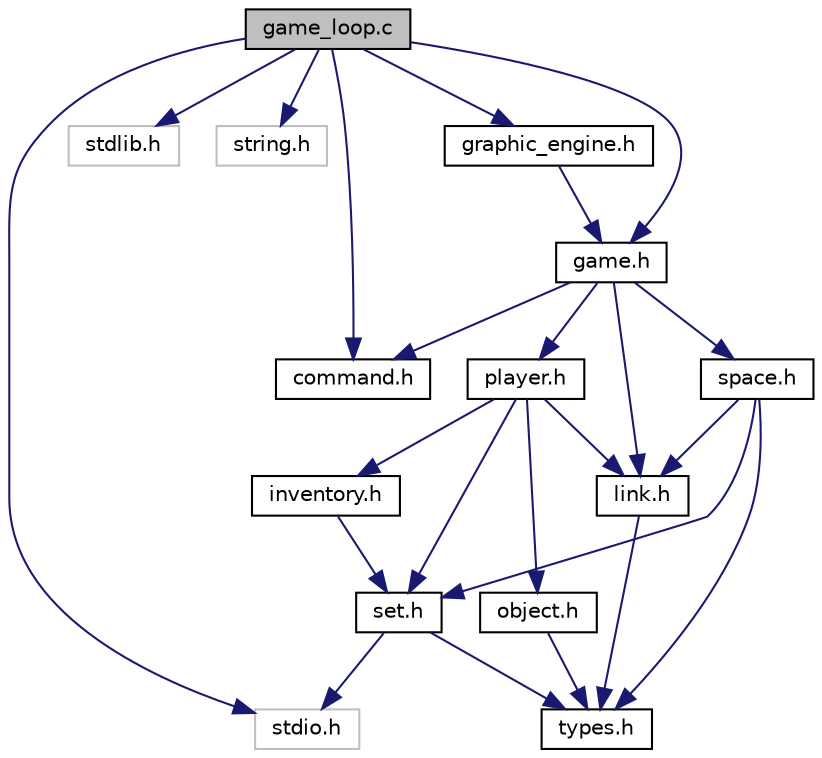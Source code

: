 digraph "game_loop.c"
{
  edge [fontname="Helvetica",fontsize="10",labelfontname="Helvetica",labelfontsize="10"];
  node [fontname="Helvetica",fontsize="10",shape=record];
  Node0 [label="game_loop.c",height=0.2,width=0.4,color="black", fillcolor="grey75", style="filled", fontcolor="black"];
  Node0 -> Node1 [color="midnightblue",fontsize="10",style="solid"];
  Node1 [label="stdio.h",height=0.2,width=0.4,color="grey75", fillcolor="white", style="filled"];
  Node0 -> Node2 [color="midnightblue",fontsize="10",style="solid"];
  Node2 [label="stdlib.h",height=0.2,width=0.4,color="grey75", fillcolor="white", style="filled"];
  Node0 -> Node3 [color="midnightblue",fontsize="10",style="solid"];
  Node3 [label="string.h",height=0.2,width=0.4,color="grey75", fillcolor="white", style="filled"];
  Node0 -> Node4 [color="midnightblue",fontsize="10",style="solid"];
  Node4 [label="graphic_engine.h",height=0.2,width=0.4,color="black", fillcolor="white", style="filled",URL="$graphic__engine_8h.html",tooltip="It defines a textual graphic engine. "];
  Node4 -> Node5 [color="midnightblue",fontsize="10",style="solid"];
  Node5 [label="game.h",height=0.2,width=0.4,color="black", fillcolor="white", style="filled",URL="$game_8h.html",tooltip="It defines the game&#39;s functions, commands implementation and game&#39;s structure. "];
  Node5 -> Node6 [color="midnightblue",fontsize="10",style="solid"];
  Node6 [label="command.h",height=0.2,width=0.4,color="black", fillcolor="white", style="filled",URL="$command_8h.html",tooltip="It implements the command interpreter. "];
  Node5 -> Node7 [color="midnightblue",fontsize="10",style="solid"];
  Node7 [label="player.h",height=0.2,width=0.4,color="black", fillcolor="white", style="filled",URL="$player_8h.html",tooltip="It defines a Player. "];
  Node7 -> Node8 [color="midnightblue",fontsize="10",style="solid"];
  Node8 [label="object.h",height=0.2,width=0.4,color="black", fillcolor="white", style="filled",URL="$object_8h_source.html"];
  Node8 -> Node9 [color="midnightblue",fontsize="10",style="solid"];
  Node9 [label="types.h",height=0.2,width=0.4,color="black", fillcolor="white", style="filled",URL="$types_8h.html",tooltip="It defines common types. "];
  Node7 -> Node10 [color="midnightblue",fontsize="10",style="solid"];
  Node10 [label="inventory.h",height=0.2,width=0.4,color="black", fillcolor="white", style="filled",URL="$inventory_8h.html",tooltip="It defines which how many objects the player is going to have. "];
  Node10 -> Node11 [color="midnightblue",fontsize="10",style="solid"];
  Node11 [label="set.h",height=0.2,width=0.4,color="black", fillcolor="white", style="filled",URL="$set_8h_source.html"];
  Node11 -> Node1 [color="midnightblue",fontsize="10",style="solid"];
  Node11 -> Node9 [color="midnightblue",fontsize="10",style="solid"];
  Node7 -> Node12 [color="midnightblue",fontsize="10",style="solid"];
  Node12 [label="link.h",height=0.2,width=0.4,color="black", fillcolor="white", style="filled",URL="$link_8h.html",tooltip="It defines the link, which spaces it links, and whether it open or closed. "];
  Node12 -> Node9 [color="midnightblue",fontsize="10",style="solid"];
  Node7 -> Node11 [color="midnightblue",fontsize="10",style="solid"];
  Node5 -> Node13 [color="midnightblue",fontsize="10",style="solid"];
  Node13 [label="space.h",height=0.2,width=0.4,color="black", fillcolor="white", style="filled",URL="$space_8h.html",tooltip="It defines a space. "];
  Node13 -> Node9 [color="midnightblue",fontsize="10",style="solid"];
  Node13 -> Node11 [color="midnightblue",fontsize="10",style="solid"];
  Node13 -> Node12 [color="midnightblue",fontsize="10",style="solid"];
  Node5 -> Node12 [color="midnightblue",fontsize="10",style="solid"];
  Node0 -> Node6 [color="midnightblue",fontsize="10",style="solid"];
  Node0 -> Node5 [color="midnightblue",fontsize="10",style="solid"];
}
